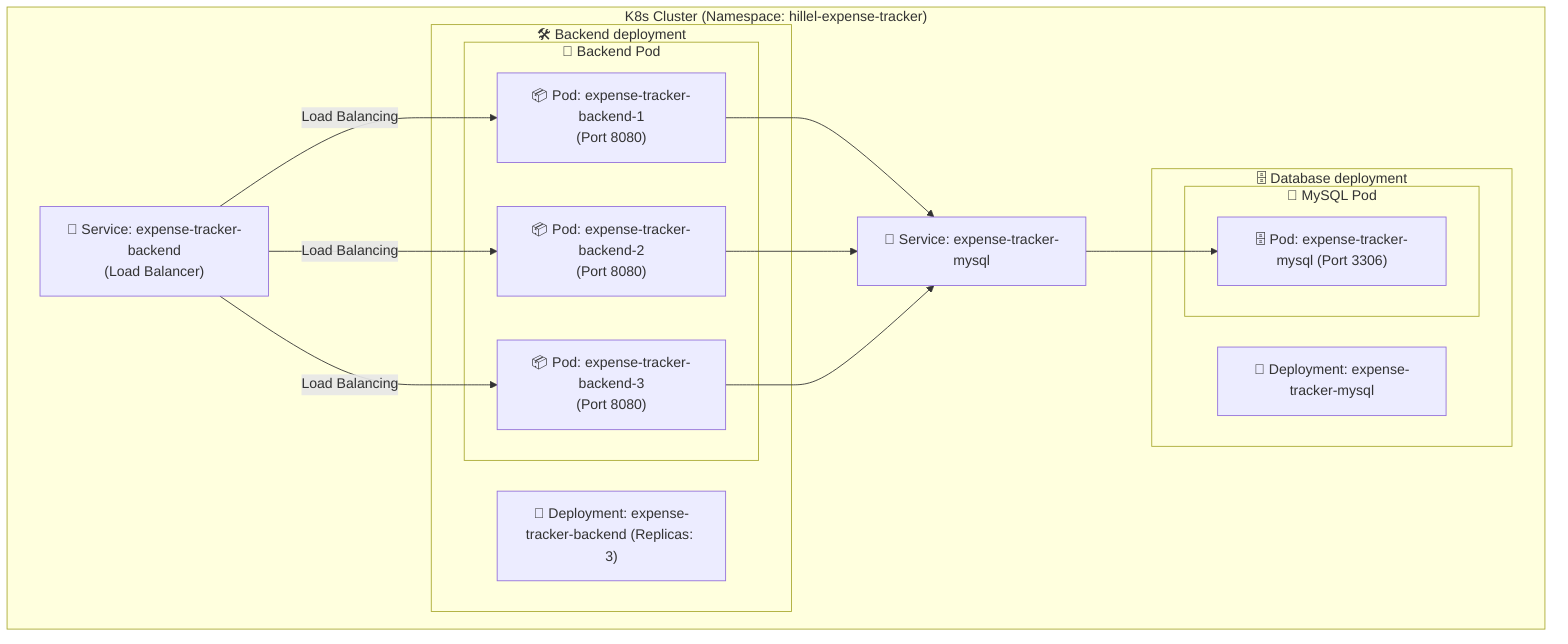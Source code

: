 flowchart TD
    subgraph subGraph0["🔄 Backend Pod"]
        BackendPod1["📦 Pod: expense-tracker-backend-1\n(Port 8080)"]
        BackendPod2["📦 Pod: expense-tracker-backend-2\n(Port 8080)"]
        BackendPod3["📦 Pod: expense-tracker-backend-3\n(Port 8080)"]
    end
    subgraph subGraph1["🛠️ Backend deployment"]
        BackendDeploy["🚀 Deployment: expense-tracker-backend (Replicas: 3)"]
        subGraph0
    end
    subgraph subGraph2["🔄 MySQL Pod"]
        MySQLPod["🗄️ Pod: expense-tracker-mysql (Port 3306)"]
    end
    subgraph subGraph3["🗄️ Database deployment"]
        MySQLDeploy["📀 Deployment: expense-tracker-mysql"]
        subGraph2
    end
    subgraph subGraph4[" K8s Cluster (Namespace: hillel-expense-tracker)"]
%%        Ingress
        BackendService["🔄 Service: expense-tracker-backend\n(Load Balancer)"]
        subGraph1
        MySQLService["🔄 Service: expense-tracker-mysql"]
        subGraph3
    end
%%    Client["🌍 External Client: web app, mobile app, desktop client"] -- "HTTP Request to example.com/tracker/api" --> Ingress["🛡️ Ingress Controller\n(example.com)"]
%%    Ingress --> BackendService
    BackendService -- Load Balancing --> BackendPod1 & BackendPod2 & BackendPod3
    BackendPod1 --> MySQLService
    BackendPod2 --> MySQLService
    BackendPod3 --> MySQLService
    MySQLService --> MySQLPod